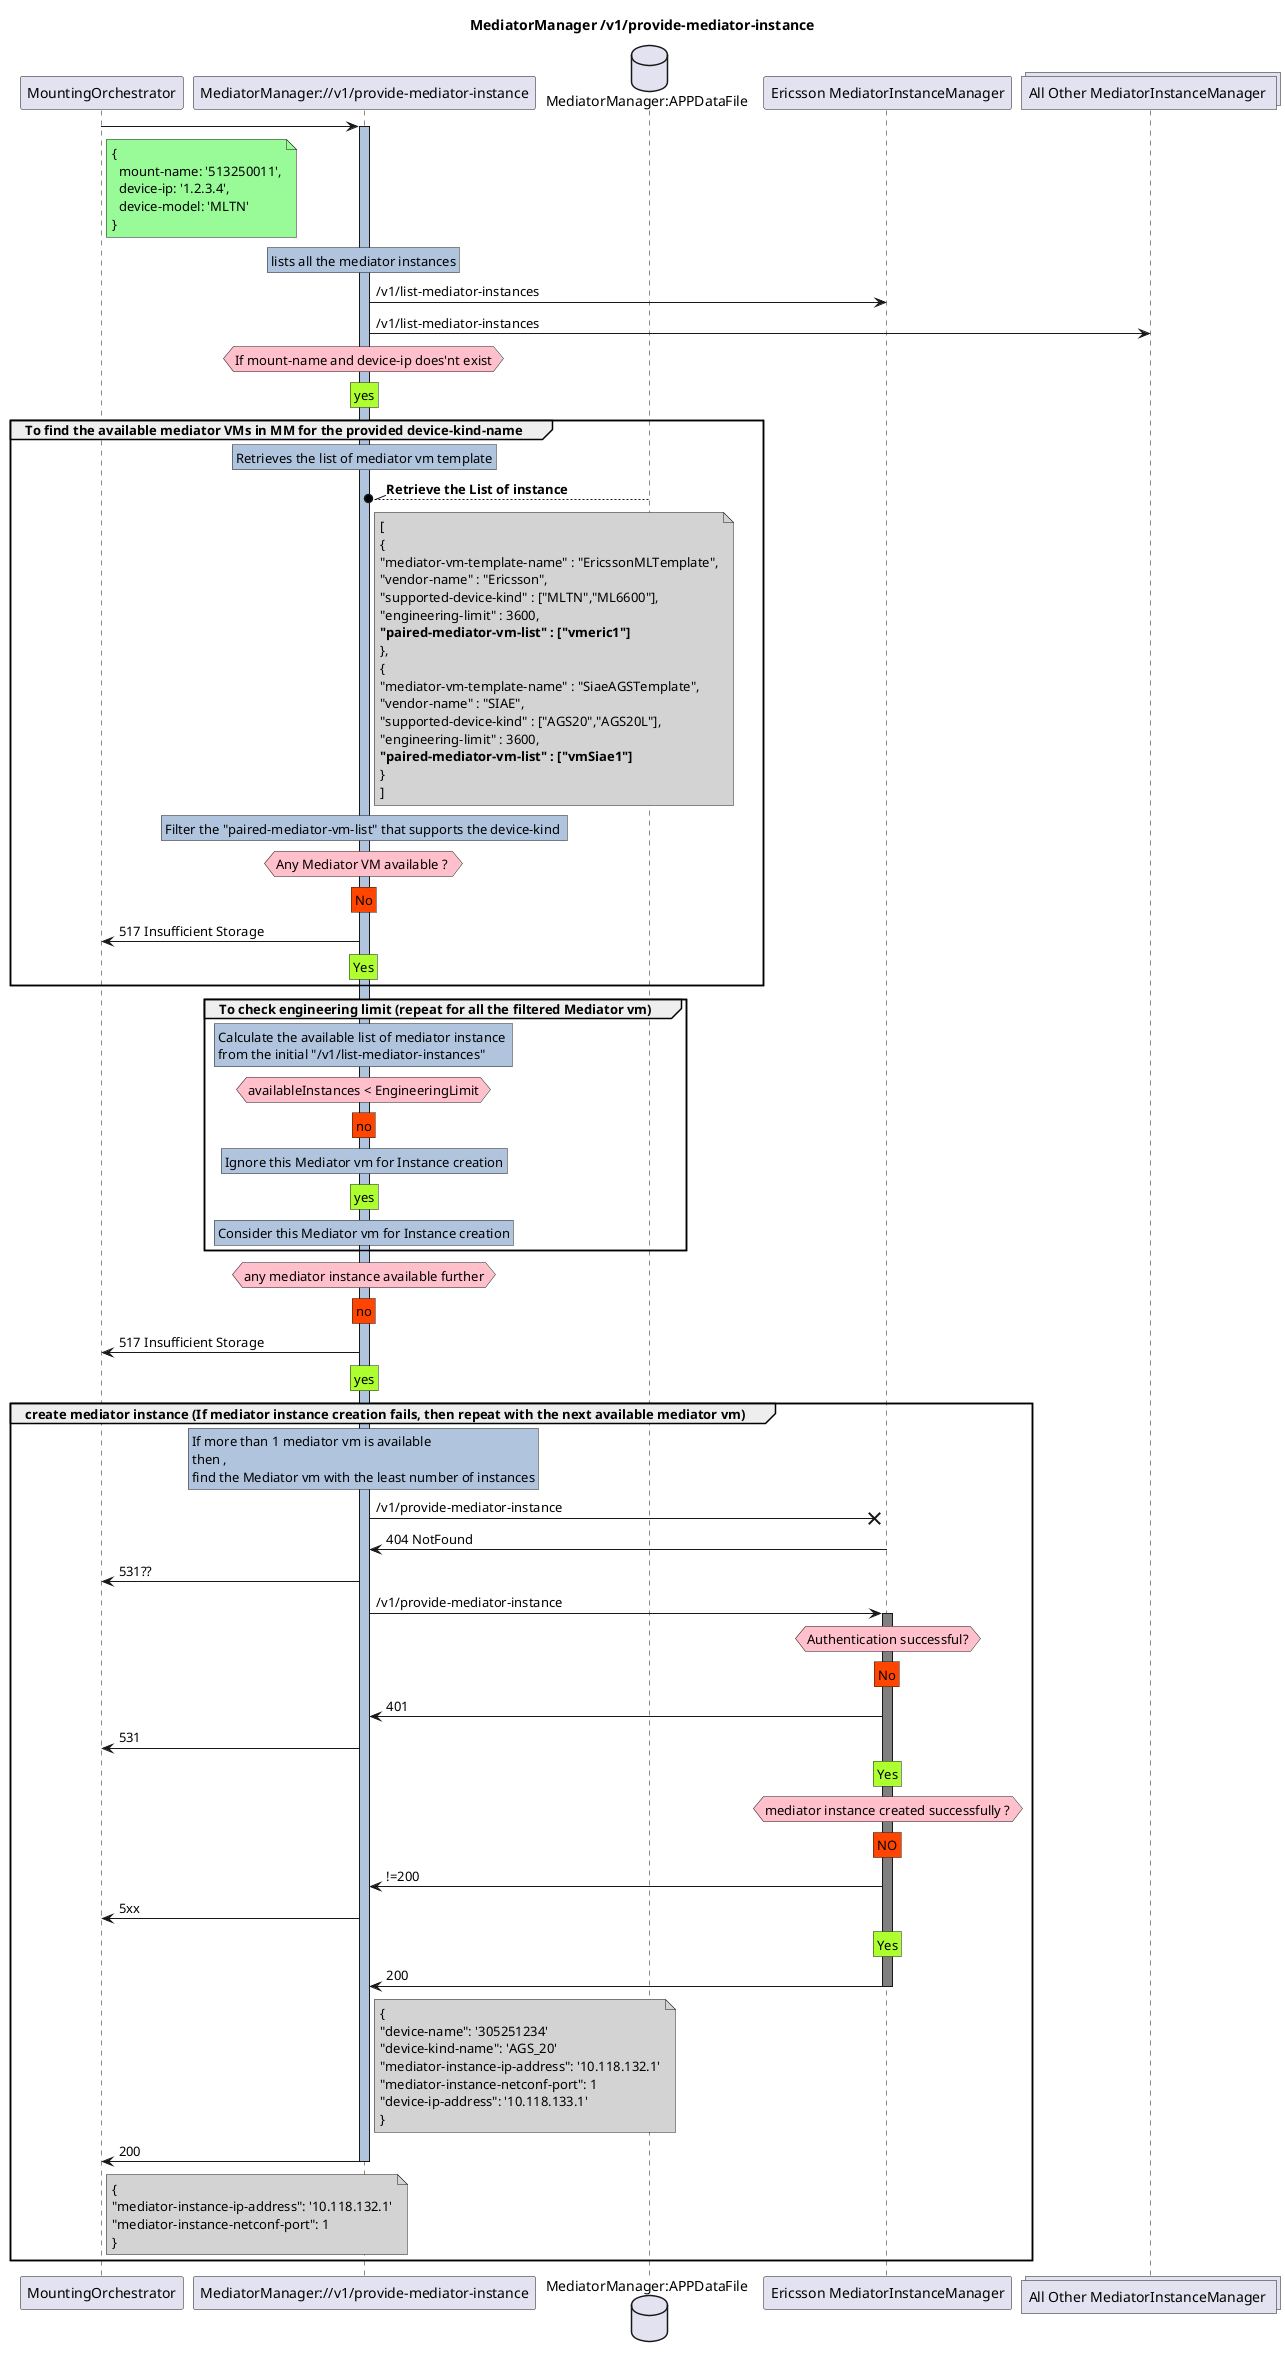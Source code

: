 @startuml DeleteMediatorVmTemplate
skinparam responseMessageBelowArrow true

title
MediatorManager /v1/provide-mediator-instance
end title

participant "MountingOrchestrator" as MO
participant "MediatorManager://v1/provide-mediator-instance" as MM
database "MediatorManager:APPDataFile" as AppData
participant "Ericsson MediatorInstanceManager" as EMIM
collections "All Other MediatorInstanceManager " as AMIM


MO -> MM : 
note right MO #PaleGreen
    { 
      mount-name: '513250011',
      device-ip: '1.2.3.4',
      device-model: 'MLTN'
    }
end note
activate MM #LightSteelBlue

rnote over MM #LightSteelBlue
    lists all the mediator instances
end note

MM -> EMIM : /v1/list-mediator-instances

MM -> AMIM : /v1/list-mediator-instances

hnote over MM #Pink
    If mount-name and device-ip does'nt exist
end note

rnote over MM #GreenYellow
    yes
end note

group To find the available mediator VMs in MM for the provided device-kind-name
    rnote over MM #LightSteelBlue
        Retrieves the list of mediator vm template
    end note

    AppData --\\o MM : <b>Retrieve the List of instance
    note right MM #LightGray
        [
        {
        "mediator-vm-template-name" : "EricssonMLTemplate",
        "vendor-name" : "Ericsson",
        "supported-device-kind" : ["MLTN","ML6600"],
        "engineering-limit" : 3600,
        <b>"paired-mediator-vm-list" : ["vmeric1"]
        },
        {
        "mediator-vm-template-name" : "SiaeAGSTemplate",
        "vendor-name" : "SIAE",
        "supported-device-kind" : ["AGS20","AGS20L"],
        "engineering-limit" : 3600,
        <b>"paired-mediator-vm-list" : ["vmSiae1"]
        }
        ]
    end note

    rnote over MM #LightSteelBlue
        Filter the "paired-mediator-vm-list" that supports the device-kind 
    end note

    hnote over MM #Pink
        Any Mediator VM available ? 
    end note

    rnote over MM #OrangeRed
        No
    end note

    MM -> MO : 517 Insufficient Storage

    rnote over MM #GreenYellow
        Yes
    end note

end

group To check engineering limit (repeat for all the filtered Mediator vm)
    rnote over MM #LightSteelBlue
        Calculate the available list of mediator instance 
        from the initial "/v1/list-mediator-instances"
    end note

    hnote over MM #Pink
        availableInstances < EngineeringLimit
    end note

    rnote over MM #OrangeRed
        no
    end note

    rnote over MM #LightSteelBlue
        Ignore this Mediator vm for Instance creation
    end note

    rnote over MM #GreenYellow
        yes
    end note

    rnote over MM #LightSteelBlue
        Consider this Mediator vm for Instance creation
    end note
end

hnote over MM #Pink
    any mediator instance available further
end note

rnote over MM #OrangeRed
    no
end note

MM -> MO : 517 Insufficient Storage

rnote over MM #GreenYellow
    yes
end note

group create mediator instance (If mediator instance creation fails, then repeat with the next available mediator vm)
        rnote over MM #LightSteelBlue
                If more than 1 mediator vm is available 
                then , 
                find the Mediator vm with the least number of instances
        end note

        MM -x EMIM : /v1/provide-mediator-instance
        EMIM -> MM : 404 NotFound
        MM -> MO : 531??

        MM -> EMIM : /v1/provide-mediator-instance
        activate EMIM #Grey
        hnote over EMIM #pink
        Authentication successful?
        end note
        rnote over EMIM #OrangeRed
        No
        end note
        EMIM -> MM : 401
        MM -> MO : 531

        rnote over EMIM #GreenYellow
        Yes
        end note
        hnote over EMIM #pink
        mediator instance created successfully ?
        end note
        rnote over EMIM #OrangeRed
        NO
        end note
        EMIM -> MM : !=200
        MM -> MO : 5xx

        rnote over EMIM #GreenYellow
        Yes
        end note

        EMIM -> MM : 200
        note right MM #LightGray
        {
        "device-name": '305251234'
        "device-kind-name": 'AGS_20'
        "mediator-instance-ip-address": '10.118.132.1'
        "mediator-instance-netconf-port": 1
        "device-ip-address": '10.118.133.1'
        }
        end note

        deactivate EMIM
        
        MM -> MO : 200 
        deactivate MM
        note right MO #LightGray
        {
        "mediator-instance-ip-address": '10.118.132.1'
        "mediator-instance-netconf-port": 1
        }
        end note
end

@enduml